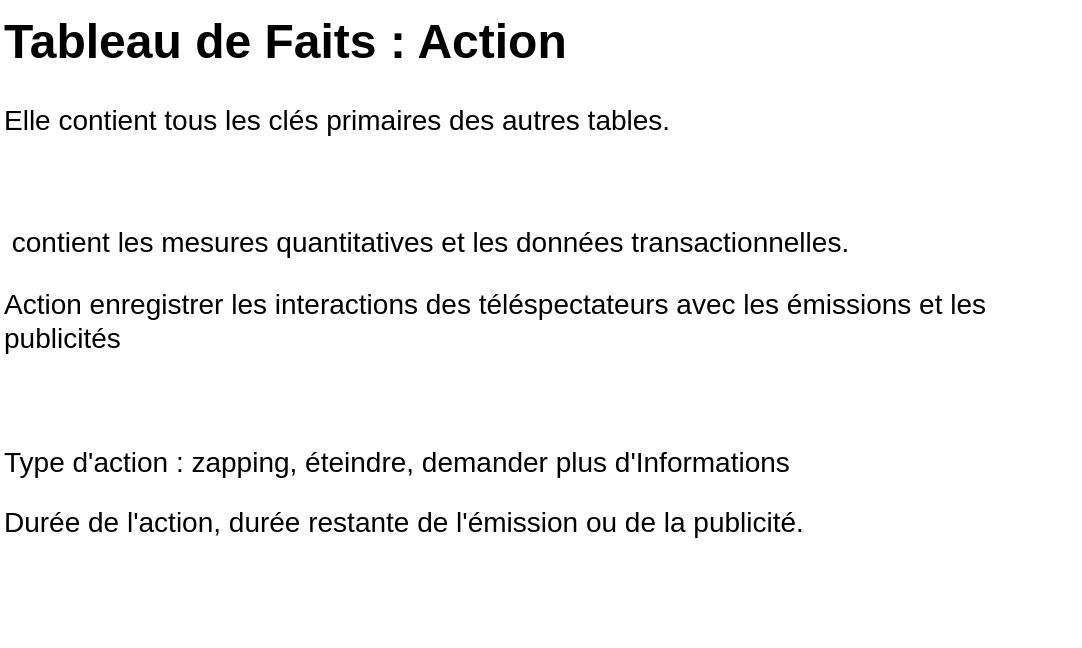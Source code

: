 <mxfile version="24.8.4" pages="6">
  <diagram id="Jc3dA74wgbEN4klZnayW" name="T_Faits">
    <mxGraphModel dx="2095" dy="457" grid="1" gridSize="10" guides="1" tooltips="1" connect="1" arrows="1" fold="1" page="1" pageScale="1" pageWidth="1169" pageHeight="827" math="0" shadow="0">
      <root>
        <mxCell id="0" />
        <mxCell id="1" parent="0" />
        <mxCell id="C0duEHI0nC4GZGa9vV8B-2" value="&lt;h1 style=&quot;margin-top: 0px;&quot;&gt;&lt;font style=&quot;vertical-align: inherit;&quot;&gt;&lt;font style=&quot;vertical-align: inherit;&quot;&gt;Tableau de Faits : Action&lt;/font&gt;&lt;/font&gt;&lt;/h1&gt;&lt;p style=&quot;font-size: 14px;&quot;&gt;&lt;font style=&quot;font-size: 14px;&quot;&gt;&lt;font style=&quot;vertical-align: inherit;&quot;&gt;&lt;font style=&quot;vertical-align: inherit;&quot;&gt;&lt;font style=&quot;vertical-align: inherit;&quot;&gt;&lt;font style=&quot;vertical-align: inherit;&quot;&gt;Elle contient tous les clés primaires des autres tables.&lt;/font&gt;&lt;/font&gt;&lt;/font&gt;&lt;/font&gt;&lt;/font&gt;&lt;/p&gt;&lt;p style=&quot;font-size: 14px;&quot;&gt;&lt;font style=&quot;font-size: 14px;&quot;&gt;&lt;font style=&quot;vertical-align: inherit;&quot;&gt;&lt;font style=&quot;vertical-align: inherit;&quot;&gt;&lt;br&gt;&lt;/font&gt;&lt;/font&gt;&lt;/font&gt;&lt;/p&gt;&lt;p style=&quot;font-size: 14px;&quot;&gt;&lt;font style=&quot;font-size: 14px;&quot;&gt;&lt;font style=&quot;vertical-align: inherit;&quot;&gt;&lt;font style=&quot;vertical-align: inherit;&quot;&gt;&amp;nbsp;contient les mesures quantitatives et les données transactionnelles.&lt;/font&gt;&lt;/font&gt;&lt;/font&gt;&lt;/p&gt;&lt;p style=&quot;font-size: 14px;&quot;&gt;&lt;font style=&quot;font-size: 14px;&quot;&gt;&lt;font style=&quot;vertical-align: inherit;&quot;&gt;&lt;font style=&quot;vertical-align: inherit;&quot;&gt;Action enregistrer les interactions des téléspectateurs avec les émissions et les publicités&lt;/font&gt;&lt;/font&gt;&lt;/font&gt;&lt;/p&gt;&lt;p style=&quot;font-size: 14px;&quot;&gt;&lt;font style=&quot;font-size: 14px;&quot;&gt;&lt;br&gt;&lt;/font&gt;&lt;/p&gt;&lt;p style=&quot;font-size: 14px;&quot;&gt;&lt;font style=&quot;font-size: 14px;&quot;&gt;&lt;font style=&quot;vertical-align: inherit;&quot;&gt;&lt;font style=&quot;vertical-align: inherit;&quot;&gt;Type d&#39;action : zapping, éteindre, demander plus d&#39;Informations&lt;/font&gt;&lt;/font&gt;&lt;/font&gt;&lt;/p&gt;&lt;p style=&quot;font-size: 14px;&quot;&gt;&lt;font style=&quot;font-size: 14px;&quot;&gt;&lt;font style=&quot;vertical-align: inherit;&quot;&gt;&lt;font style=&quot;vertical-align: inherit;&quot;&gt;Durée de l&#39;action, durée restante de l&#39;émission ou de la publicité.&lt;/font&gt;&lt;/font&gt;&lt;/font&gt;&lt;/p&gt;&lt;p&gt;&lt;br&gt;&lt;/p&gt;&lt;p&gt;&lt;br&gt;&lt;/p&gt;" style="text;html=1;whiteSpace=wrap;overflow=hidden;rounded=0;" parent="1" vertex="1">
          <mxGeometry x="-1120" y="40" width="540" height="320" as="geometry" />
        </mxCell>
      </root>
    </mxGraphModel>
  </diagram>
  <diagram id="ExCZ385smJqIeYZ-3EWS" name="Granulation">
    <mxGraphModel dx="2204" dy="511" grid="1" gridSize="10" guides="1" tooltips="1" connect="1" arrows="1" fold="1" page="1" pageScale="1" pageWidth="1169" pageHeight="827" math="0" shadow="0">
      <root>
        <mxCell id="0" />
        <mxCell id="1" parent="0" />
        <mxCell id="CiQANGmJMtJLK2aD7KWK-1" value="&lt;font face=&quot;Calibri&quot;&gt;&lt;span style=&quot;font-size: 17.333px;&quot;&gt;Région&lt;/span&gt;&lt;/font&gt;" style="rounded=1;whiteSpace=wrap;html=1;" vertex="1" parent="1">
          <mxGeometry x="-380" y="310" width="120" height="60" as="geometry" />
        </mxCell>
        <mxCell id="CiQANGmJMtJLK2aD7KWK-2" value="Département" style="rounded=1;whiteSpace=wrap;html=1;" vertex="1" parent="1">
          <mxGeometry x="-610" y="310" width="120" height="60" as="geometry" />
        </mxCell>
        <mxCell id="CiQANGmJMtJLK2aD7KWK-3" value="District" style="rounded=1;whiteSpace=wrap;html=1;" vertex="1" parent="1">
          <mxGeometry x="-180" y="450" width="120" height="60" as="geometry" />
        </mxCell>
        <mxCell id="CiQANGmJMtJLK2aD7KWK-4" value="&lt;font face=&quot;Calibri&quot;&gt;&lt;span style=&quot;font-size: 17.333px;&quot;&gt;Ville&lt;/span&gt;&lt;/font&gt;" style="rounded=1;whiteSpace=wrap;html=1;" vertex="1" parent="1">
          <mxGeometry x="-840" y="310" width="120" height="60" as="geometry" />
        </mxCell>
        <mxCell id="CiQANGmJMtJLK2aD7KWK-5" value="&lt;font face=&quot;Calibri&quot;&gt;&lt;span style=&quot;font-size: 17.333px;&quot;&gt;Quartier&lt;/span&gt;&lt;/font&gt;" style="rounded=1;whiteSpace=wrap;html=1;" vertex="1" parent="1">
          <mxGeometry x="-1100" y="310" width="120" height="60" as="geometry" />
        </mxCell>
        <mxCell id="CiQANGmJMtJLK2aD7KWK-20" value="" style="endArrow=classic;html=1;rounded=0;exitX=1;exitY=0.5;exitDx=0;exitDy=0;entryX=0;entryY=0.5;entryDx=0;entryDy=0;" edge="1" parent="1" source="CiQANGmJMtJLK2aD7KWK-5" target="CiQANGmJMtJLK2aD7KWK-4">
          <mxGeometry width="50" height="50" relative="1" as="geometry">
            <mxPoint x="-940" y="400" as="sourcePoint" />
            <mxPoint x="-890" y="350" as="targetPoint" />
          </mxGeometry>
        </mxCell>
        <mxCell id="CiQANGmJMtJLK2aD7KWK-21" value="" style="endArrow=classic;html=1;rounded=0;entryX=0;entryY=0.5;entryDx=0;entryDy=0;exitX=1;exitY=0.75;exitDx=0;exitDy=0;" edge="1" parent="1" source="CiQANGmJMtJLK2aD7KWK-4" target="CiQANGmJMtJLK2aD7KWK-2">
          <mxGeometry width="50" height="50" relative="1" as="geometry">
            <mxPoint x="-730" y="400" as="sourcePoint" />
            <mxPoint x="-680" y="350" as="targetPoint" />
          </mxGeometry>
        </mxCell>
        <mxCell id="CiQANGmJMtJLK2aD7KWK-22" value="" style="endArrow=classic;html=1;rounded=0;exitX=1;exitY=0.5;exitDx=0;exitDy=0;entryX=0;entryY=0.5;entryDx=0;entryDy=0;" edge="1" parent="1" source="CiQANGmJMtJLK2aD7KWK-2" target="CiQANGmJMtJLK2aD7KWK-1">
          <mxGeometry width="50" height="50" relative="1" as="geometry">
            <mxPoint x="-450" y="430" as="sourcePoint" />
            <mxPoint x="-400" y="380" as="targetPoint" />
          </mxGeometry>
        </mxCell>
        <mxCell id="CiQANGmJMtJLK2aD7KWK-23" value="" style="endArrow=classic;html=1;rounded=0;exitX=1;exitY=0.75;exitDx=0;exitDy=0;entryX=0.5;entryY=0;entryDx=0;entryDy=0;" edge="1" parent="1" source="CiQANGmJMtJLK2aD7KWK-1" target="CiQANGmJMtJLK2aD7KWK-3">
          <mxGeometry width="50" height="50" relative="1" as="geometry">
            <mxPoint x="-250" y="464" as="sourcePoint" />
            <mxPoint x="-200" y="414" as="targetPoint" />
          </mxGeometry>
        </mxCell>
        <mxCell id="7j4WRlVTFc4eMjEqktVb-1" value="&lt;h1 style=&quot;margin-top: 0px;&quot;&gt;Granularité de la table&lt;/h1&gt;&lt;p&gt;&lt;br&gt;&lt;/p&gt;&lt;p&gt;&lt;br&gt;&lt;/p&gt;&lt;p&gt;&lt;br&gt;&lt;/p&gt;" style="text;html=1;whiteSpace=wrap;overflow=hidden;rounded=0;" vertex="1" parent="1">
          <mxGeometry x="-1130" y="20" width="350" height="50" as="geometry" />
        </mxCell>
        <mxCell id="7j4WRlVTFc4eMjEqktVb-2" value="&lt;span style=&quot;font-size: 13pt; font-family: Calibri;&quot;&gt;Minute&lt;/span&gt;" style="rounded=1;whiteSpace=wrap;html=1;" vertex="1" parent="1">
          <mxGeometry x="-1000" y="495" width="120" height="60" as="geometry" />
        </mxCell>
        <mxCell id="7j4WRlVTFc4eMjEqktVb-3" value="Heure" style="rounded=1;whiteSpace=wrap;html=1;" vertex="1" parent="1">
          <mxGeometry x="-810" y="495" width="120" height="60" as="geometry" />
        </mxCell>
        <mxCell id="7j4WRlVTFc4eMjEqktVb-4" value="TrancheHoraire" style="rounded=1;whiteSpace=wrap;html=1;" vertex="1" parent="1">
          <mxGeometry x="-650" y="495" width="120" height="60" as="geometry" />
        </mxCell>
        <mxCell id="7j4WRlVTFc4eMjEqktVb-5" value="&lt;span style=&quot;font-size: 13pt; font-family: Calibri;&quot;&gt;JourDeSemaine&lt;/span&gt;" style="rounded=1;whiteSpace=wrap;html=1;" vertex="1" parent="1">
          <mxGeometry x="-460" y="495" width="120" height="60" as="geometry" />
        </mxCell>
        <mxCell id="7j4WRlVTFc4eMjEqktVb-6" value="&lt;span style=&quot;font-size: 13pt; font-family: Calibri;&quot;&gt;JourDeMois&lt;/span&gt;" style="rounded=1;whiteSpace=wrap;html=1;" vertex="1" parent="1">
          <mxGeometry x="-460" y="635" width="120" height="60" as="geometry" />
        </mxCell>
        <mxCell id="7j4WRlVTFc4eMjEqktVb-7" value="&lt;font face=&quot;Calibri&quot;&gt;&lt;span style=&quot;font-size: 17.333px;&quot;&gt;Mois&lt;/span&gt;&lt;/font&gt;" style="rounded=1;whiteSpace=wrap;html=1;" vertex="1" parent="1">
          <mxGeometry x="-680" y="695" width="120" height="60" as="geometry" />
        </mxCell>
        <mxCell id="7j4WRlVTFc4eMjEqktVb-8" value="&lt;font face=&quot;Calibri&quot;&gt;&lt;span style=&quot;font-size: 17.333px;&quot;&gt;Année&lt;/span&gt;&lt;/font&gt;" style="rounded=1;whiteSpace=wrap;html=1;" vertex="1" parent="1">
          <mxGeometry x="-940" y="705" width="120" height="60" as="geometry" />
        </mxCell>
        <mxCell id="7j4WRlVTFc4eMjEqktVb-9" value="" style="endArrow=classic;html=1;rounded=0;exitX=1;exitY=0.5;exitDx=0;exitDy=0;entryX=0;entryY=0.5;entryDx=0;entryDy=0;" edge="1" parent="1" source="7j4WRlVTFc4eMjEqktVb-2" target="7j4WRlVTFc4eMjEqktVb-3">
          <mxGeometry width="50" height="50" relative="1" as="geometry">
            <mxPoint x="-870" y="585" as="sourcePoint" />
            <mxPoint x="-820" y="535" as="targetPoint" />
          </mxGeometry>
        </mxCell>
        <mxCell id="7j4WRlVTFc4eMjEqktVb-10" value="" style="endArrow=classic;html=1;rounded=0;entryX=0;entryY=0.5;entryDx=0;entryDy=0;exitX=1;exitY=0.5;exitDx=0;exitDy=0;" edge="1" parent="1" source="7j4WRlVTFc4eMjEqktVb-3" target="7j4WRlVTFc4eMjEqktVb-4">
          <mxGeometry width="50" height="50" relative="1" as="geometry">
            <mxPoint x="-690" y="525" as="sourcePoint" />
            <mxPoint x="-650" y="525" as="targetPoint" />
          </mxGeometry>
        </mxCell>
        <mxCell id="7j4WRlVTFc4eMjEqktVb-11" value="" style="endArrow=classic;html=1;rounded=0;exitX=1;exitY=0.5;exitDx=0;exitDy=0;entryX=0;entryY=0.5;entryDx=0;entryDy=0;" edge="1" parent="1" source="7j4WRlVTFc4eMjEqktVb-4" target="7j4WRlVTFc4eMjEqktVb-5">
          <mxGeometry width="50" height="50" relative="1" as="geometry">
            <mxPoint x="-514" y="575" as="sourcePoint" />
            <mxPoint x="-464" y="525" as="targetPoint" />
          </mxGeometry>
        </mxCell>
        <mxCell id="7j4WRlVTFc4eMjEqktVb-12" value="" style="endArrow=classic;html=1;rounded=0;exitX=0.5;exitY=1;exitDx=0;exitDy=0;entryX=0.5;entryY=0;entryDx=0;entryDy=0;" edge="1" parent="1" source="7j4WRlVTFc4eMjEqktVb-5" target="7j4WRlVTFc4eMjEqktVb-6">
          <mxGeometry width="50" height="50" relative="1" as="geometry">
            <mxPoint x="-440" y="635" as="sourcePoint" />
            <mxPoint x="-390" y="585" as="targetPoint" />
          </mxGeometry>
        </mxCell>
        <mxCell id="7j4WRlVTFc4eMjEqktVb-13" value="" style="endArrow=classic;html=1;rounded=0;entryX=1;entryY=0.5;entryDx=0;entryDy=0;exitX=0.5;exitY=1;exitDx=0;exitDy=0;" edge="1" parent="1" source="7j4WRlVTFc4eMjEqktVb-6" target="7j4WRlVTFc4eMjEqktVb-7">
          <mxGeometry width="50" height="50" relative="1" as="geometry">
            <mxPoint x="-489" y="765" as="sourcePoint" />
            <mxPoint x="-439" y="715" as="targetPoint" />
          </mxGeometry>
        </mxCell>
        <mxCell id="7j4WRlVTFc4eMjEqktVb-14" value="" style="endArrow=classic;html=1;rounded=0;entryX=1;entryY=0.5;entryDx=0;entryDy=0;exitX=0;exitY=0.5;exitDx=0;exitDy=0;" edge="1" parent="1" source="7j4WRlVTFc4eMjEqktVb-7" target="7j4WRlVTFc4eMjEqktVb-8">
          <mxGeometry width="50" height="50" relative="1" as="geometry">
            <mxPoint x="-780" y="695" as="sourcePoint" />
            <mxPoint x="-730" y="645" as="targetPoint" />
          </mxGeometry>
        </mxCell>
      </root>
    </mxGraphModel>
  </diagram>
  <diagram name="T_Dimensions" id="NBSAkkdlkh4iEh1oAEYa">
    <mxGraphModel dx="2595" dy="749" grid="1" gridSize="10" guides="1" tooltips="1" connect="1" arrows="1" fold="1" page="1" pageScale="1" pageWidth="1169" pageHeight="827" math="0" shadow="0">
      <root>
        <mxCell id="0" />
        <mxCell id="1" parent="0" />
        <mxCell id="2S9NqgQMEV8IKpl47q39-1" value="&lt;h1 style=&quot;margin-top: 0px;&quot;&gt;2. Dimension : DW&lt;/h1&gt;&lt;div style=&quot;margin-top: 3.12pt; margin-bottom: 0pt; margin-left: 0.38in; text-indent: -0.38in; direction: ltr; unicode-bidi: embed; word-break: normal; font-size: 15px;&quot;&gt;&lt;font style=&quot;font-size: 15px;&quot;&gt;&lt;span style=&quot;font-family: Arial;&quot;&gt;•&lt;/span&gt;&lt;span style=&quot;font-family: Calibri; font-weight: bold;&quot;&gt;Date&lt;/span&gt;&lt;span style=&quot;font-family: Calibri;&quot;&gt; (&lt;/span&gt;&lt;u style=&quot;&quot;&gt;&lt;span style=&quot;font-family: Calibri;&quot;&gt;CléDate&lt;/span&gt;&lt;/u&gt;&lt;span style=&quot;font-family: Calibri;&quot;&gt;, Année, Mois, &lt;/span&gt;&lt;span style=&quot;font-family: Calibri;&quot;&gt;JourDeMois&lt;/span&gt;&lt;span style=&quot;font-family: Calibri;&quot;&gt;, &lt;/span&gt;&lt;span style=&quot;font-family: Calibri;&quot;&gt;JourDeSemaine&lt;/span&gt;&lt;span style=&quot;font-family: Calibri;&quot;&gt;, &lt;/span&gt;&lt;span style=&quot;font-family: Calibri;&quot;&gt;TrancheHoraire&lt;/span&gt;&lt;span style=&quot;font-family: Calibri;&quot;&gt;, Heure, Minute)&lt;/span&gt;&lt;/font&gt;&lt;/div&gt;&lt;div style=&quot;margin-top: 3.12pt; margin-bottom: 0pt; margin-left: 0.38in; text-indent: -0.38in; direction: ltr; unicode-bidi: embed; word-break: normal; font-size: 15px;&quot;&gt;&lt;font style=&quot;font-size: 15px;&quot;&gt;&lt;font style=&quot;font-size: 15px;&quot;&gt;&lt;span style=&quot;mso-special-format:bullet;font-family:Arial&quot;&gt;•&lt;/span&gt;&lt;span style=&quot;font-family: Calibri; font-weight: bold;&quot;&gt;Foyer&lt;/span&gt;&lt;span style=&quot;font-family: Calibri;&quot;&gt; (&lt;/span&gt;&lt;u&gt;&lt;span style=&quot;font-family: Calibri;&quot;&gt;CléFoyer&lt;/span&gt;&lt;/u&gt;&lt;span style=&quot;font-family: Calibri;&quot;&gt;, &lt;/span&gt;&lt;span style=&quot;font-family: Calibri;&quot;&gt;NomAbonné&lt;/span&gt;&lt;span style=&quot;font-family: Calibri;&quot;&gt;, &lt;/span&gt;&lt;span style=&quot;font-family: Calibri;&quot;&gt;AnnéeNaissanceAbonné&lt;/span&gt;&lt;span style=&quot;font-family: Calibri;&quot;&gt;, Région, Département, District, Ville,&amp;nbsp;&lt;/span&gt;&lt;/font&gt;&lt;span style=&quot;font-family: Calibri; text-indent: -0.38in; background-color: initial;&quot;&gt;Quartier,&amp;nbsp;&lt;/span&gt;&lt;span style=&quot;text-indent: -0.38in; background-color: initial; font-family: Calibri;&quot;&gt;SituationFamille&lt;/span&gt;&lt;span style=&quot;text-indent: -0.38in; background-color: initial; font-family: Calibri;&quot;&gt;, &lt;/span&gt;&lt;span style=&quot;text-indent: -0.38in; background-color: initial; font-family: Calibri;&quot;&gt;RevenuFoyer&lt;/span&gt;&lt;span style=&quot;text-indent: -0.38in; background-color: initial; font-family: Calibri;&quot;&gt;, CS, &lt;/span&gt;&lt;span style=&quot;text-indent: -0.38in; background-color: initial; font-family: Calibri;&quot;&gt;NombreAdulte&lt;/span&gt;&lt;span style=&quot;text-indent: -0.38in; background-color: initial; font-family: Calibri;&quot;&gt;, &lt;/span&gt;&lt;span style=&quot;text-indent: -0.38in; background-color: initial; font-family: Calibri;&quot;&gt;NombreEnfant&lt;/span&gt;&lt;span style=&quot;text-indent: -0.38in; background-color: initial; font-family: Calibri;&quot;&gt;)&lt;/span&gt;&lt;/font&gt;&lt;/div&gt;&lt;p style=&quot;font-size: 15px;&quot;&gt;&lt;font style=&quot;font-size: 15px;&quot;&gt;&lt;br&gt;&lt;span style=&quot;text-indent: -0.38in; background-color: initial; font-family: Arial;&quot;&gt;•&lt;/span&gt;&lt;span style=&quot;text-indent: -0.38in; background-color: initial; font-family: Calibri; font-weight: bold;&quot;&gt;Emission&lt;/span&gt;&lt;span style=&quot;text-indent: -0.38in; background-color: initial; font-family: Calibri;&quot;&gt; (&lt;/span&gt;&lt;u style=&quot;text-indent: -0.38in; background-color: initial;&quot;&gt;&lt;span style=&quot;font-family: Calibri;&quot;&gt;CléEmission&lt;/span&gt;&lt;/u&gt;&lt;span style=&quot;text-indent: -0.38in; background-color: initial; font-family: Calibri;&quot;&gt;, Chaîne, &lt;/span&gt;&lt;span style=&quot;text-indent: -0.38in; background-color: initial; font-family: Calibri;&quot;&gt;DateDébut&lt;/span&gt;&lt;span style=&quot;text-indent: -0.38in; background-color: initial; font-family: Calibri;&quot;&gt;, &lt;/span&gt;&lt;span style=&quot;text-indent: -0.38in; background-color: initial; font-family: Calibri;&quot;&gt;DuréeSeconde&lt;/span&gt;&lt;span style=&quot;text-indent: -0.38in; background-color: initial; font-family: Calibri;&quot;&gt;, &lt;/span&gt;&lt;span style=&quot;text-indent: -0.38in; background-color: initial; font-family: Calibri;&quot;&gt;TypeEmission&lt;/span&gt;&lt;span style=&quot;text-indent: -0.38in; background-color: initial; font-family: Calibri;&quot;&gt;, Catégorie, Annonceur)&lt;/span&gt;&lt;/font&gt;&lt;/p&gt;&lt;p&gt;&lt;br&gt;&lt;/p&gt;" style="text;html=1;whiteSpace=wrap;overflow=hidden;rounded=0;" vertex="1" parent="1">
          <mxGeometry x="-1110" y="60" width="1030" height="150" as="geometry" />
        </mxCell>
        <mxCell id="lr771s7kxfpb9T7Rhikq-1" value="Date" style="swimlane;fontStyle=0;childLayout=stackLayout;horizontal=1;startSize=26;fillColor=none;horizontalStack=0;resizeParent=1;resizeParentMax=0;resizeLast=0;collapsible=1;marginBottom=0;whiteSpace=wrap;html=1;" vertex="1" parent="1">
          <mxGeometry x="-1080" y="314" width="140" height="234" as="geometry" />
        </mxCell>
        <mxCell id="lr771s7kxfpb9T7Rhikq-2" value="CléDate" style="text;strokeColor=none;fillColor=none;align=left;verticalAlign=top;spacingLeft=4;spacingRight=4;overflow=hidden;rotatable=0;points=[[0,0.5],[1,0.5]];portConstraint=eastwest;whiteSpace=wrap;html=1;" vertex="1" parent="lr771s7kxfpb9T7Rhikq-1">
          <mxGeometry y="26" width="140" height="26" as="geometry" />
        </mxCell>
        <mxCell id="lr771s7kxfpb9T7Rhikq-3" value="Année" style="text;strokeColor=none;fillColor=none;align=left;verticalAlign=top;spacingLeft=4;spacingRight=4;overflow=hidden;rotatable=0;points=[[0,0.5],[1,0.5]];portConstraint=eastwest;whiteSpace=wrap;html=1;" vertex="1" parent="lr771s7kxfpb9T7Rhikq-1">
          <mxGeometry y="52" width="140" height="26" as="geometry" />
        </mxCell>
        <mxCell id="lr771s7kxfpb9T7Rhikq-4" value="Mois" style="text;strokeColor=none;fillColor=none;align=left;verticalAlign=top;spacingLeft=4;spacingRight=4;overflow=hidden;rotatable=0;points=[[0,0.5],[1,0.5]];portConstraint=eastwest;whiteSpace=wrap;html=1;" vertex="1" parent="lr771s7kxfpb9T7Rhikq-1">
          <mxGeometry y="78" width="140" height="26" as="geometry" />
        </mxCell>
        <mxCell id="lr771s7kxfpb9T7Rhikq-5" value="JourDeMois" style="text;strokeColor=none;fillColor=none;align=left;verticalAlign=top;spacingLeft=4;spacingRight=4;overflow=hidden;rotatable=0;points=[[0,0.5],[1,0.5]];portConstraint=eastwest;whiteSpace=wrap;html=1;" vertex="1" parent="lr771s7kxfpb9T7Rhikq-1">
          <mxGeometry y="104" width="140" height="26" as="geometry" />
        </mxCell>
        <mxCell id="lr771s7kxfpb9T7Rhikq-6" value="JoursDeSemaine" style="text;strokeColor=none;fillColor=none;align=left;verticalAlign=top;spacingLeft=4;spacingRight=4;overflow=hidden;rotatable=0;points=[[0,0.5],[1,0.5]];portConstraint=eastwest;whiteSpace=wrap;html=1;" vertex="1" parent="lr771s7kxfpb9T7Rhikq-1">
          <mxGeometry y="130" width="140" height="26" as="geometry" />
        </mxCell>
        <mxCell id="lr771s7kxfpb9T7Rhikq-7" value="TrancheHoraire" style="text;strokeColor=none;fillColor=none;align=left;verticalAlign=top;spacingLeft=4;spacingRight=4;overflow=hidden;rotatable=0;points=[[0,0.5],[1,0.5]];portConstraint=eastwest;whiteSpace=wrap;html=1;" vertex="1" parent="lr771s7kxfpb9T7Rhikq-1">
          <mxGeometry y="156" width="140" height="26" as="geometry" />
        </mxCell>
        <mxCell id="lr771s7kxfpb9T7Rhikq-8" value="Heure" style="text;strokeColor=none;fillColor=none;align=left;verticalAlign=top;spacingLeft=4;spacingRight=4;overflow=hidden;rotatable=0;points=[[0,0.5],[1,0.5]];portConstraint=eastwest;whiteSpace=wrap;html=1;" vertex="1" parent="lr771s7kxfpb9T7Rhikq-1">
          <mxGeometry y="182" width="140" height="26" as="geometry" />
        </mxCell>
        <mxCell id="lr771s7kxfpb9T7Rhikq-9" value="Minutes" style="text;strokeColor=none;fillColor=none;align=left;verticalAlign=top;spacingLeft=4;spacingRight=4;overflow=hidden;rotatable=0;points=[[0,0.5],[1,0.5]];portConstraint=eastwest;whiteSpace=wrap;html=1;" vertex="1" parent="lr771s7kxfpb9T7Rhikq-1">
          <mxGeometry y="208" width="140" height="26" as="geometry" />
        </mxCell>
        <mxCell id="lr771s7kxfpb9T7Rhikq-10" value="Foyer" style="swimlane;fontStyle=0;childLayout=stackLayout;horizontal=1;startSize=26;fillColor=none;horizontalStack=0;resizeParent=1;resizeParentMax=0;resizeLast=0;collapsible=1;marginBottom=0;whiteSpace=wrap;html=1;" vertex="1" parent="1">
          <mxGeometry x="-860" y="280" width="140" height="364" as="geometry" />
        </mxCell>
        <mxCell id="lr771s7kxfpb9T7Rhikq-11" value="CléFoyer" style="text;strokeColor=none;fillColor=none;align=left;verticalAlign=top;spacingLeft=4;spacingRight=4;overflow=hidden;rotatable=0;points=[[0,0.5],[1,0.5]];portConstraint=eastwest;whiteSpace=wrap;html=1;" vertex="1" parent="lr771s7kxfpb9T7Rhikq-10">
          <mxGeometry y="26" width="140" height="26" as="geometry" />
        </mxCell>
        <mxCell id="lr771s7kxfpb9T7Rhikq-12" value="NomAbonné" style="text;strokeColor=none;fillColor=none;align=left;verticalAlign=top;spacingLeft=4;spacingRight=4;overflow=hidden;rotatable=0;points=[[0,0.5],[1,0.5]];portConstraint=eastwest;whiteSpace=wrap;html=1;" vertex="1" parent="lr771s7kxfpb9T7Rhikq-10">
          <mxGeometry y="52" width="140" height="26" as="geometry" />
        </mxCell>
        <mxCell id="lr771s7kxfpb9T7Rhikq-13" value="NombreAdulte" style="text;strokeColor=none;fillColor=none;align=left;verticalAlign=top;spacingLeft=4;spacingRight=4;overflow=hidden;rotatable=0;points=[[0,0.5],[1,0.5]];portConstraint=eastwest;whiteSpace=wrap;html=1;" vertex="1" parent="lr771s7kxfpb9T7Rhikq-10">
          <mxGeometry y="78" width="140" height="26" as="geometry" />
        </mxCell>
        <mxCell id="lr771s7kxfpb9T7Rhikq-14" value="Région" style="text;strokeColor=none;fillColor=none;align=left;verticalAlign=top;spacingLeft=4;spacingRight=4;overflow=hidden;rotatable=0;points=[[0,0.5],[1,0.5]];portConstraint=eastwest;whiteSpace=wrap;html=1;" vertex="1" parent="lr771s7kxfpb9T7Rhikq-10">
          <mxGeometry y="104" width="140" height="26" as="geometry" />
        </mxCell>
        <mxCell id="lr771s7kxfpb9T7Rhikq-15" value="Département" style="text;strokeColor=none;fillColor=none;align=left;verticalAlign=top;spacingLeft=4;spacingRight=4;overflow=hidden;rotatable=0;points=[[0,0.5],[1,0.5]];portConstraint=eastwest;whiteSpace=wrap;html=1;" vertex="1" parent="lr771s7kxfpb9T7Rhikq-10">
          <mxGeometry y="130" width="140" height="26" as="geometry" />
        </mxCell>
        <mxCell id="lr771s7kxfpb9T7Rhikq-16" value="District" style="text;strokeColor=none;fillColor=none;align=left;verticalAlign=top;spacingLeft=4;spacingRight=4;overflow=hidden;rotatable=0;points=[[0,0.5],[1,0.5]];portConstraint=eastwest;whiteSpace=wrap;html=1;" vertex="1" parent="lr771s7kxfpb9T7Rhikq-10">
          <mxGeometry y="156" width="140" height="26" as="geometry" />
        </mxCell>
        <mxCell id="lr771s7kxfpb9T7Rhikq-17" value="Ville" style="text;strokeColor=none;fillColor=none;align=left;verticalAlign=top;spacingLeft=4;spacingRight=4;overflow=hidden;rotatable=0;points=[[0,0.5],[1,0.5]];portConstraint=eastwest;whiteSpace=wrap;html=1;" vertex="1" parent="lr771s7kxfpb9T7Rhikq-10">
          <mxGeometry y="182" width="140" height="26" as="geometry" />
        </mxCell>
        <mxCell id="lr771s7kxfpb9T7Rhikq-18" value="Quartier" style="text;strokeColor=none;fillColor=none;align=left;verticalAlign=top;spacingLeft=4;spacingRight=4;overflow=hidden;rotatable=0;points=[[0,0.5],[1,0.5]];portConstraint=eastwest;whiteSpace=wrap;html=1;" vertex="1" parent="lr771s7kxfpb9T7Rhikq-10">
          <mxGeometry y="208" width="140" height="26" as="geometry" />
        </mxCell>
        <mxCell id="lr771s7kxfpb9T7Rhikq-19" value="SituationFamille" style="text;strokeColor=none;fillColor=none;align=left;verticalAlign=top;spacingLeft=4;spacingRight=4;overflow=hidden;rotatable=0;points=[[0,0.5],[1,0.5]];portConstraint=eastwest;whiteSpace=wrap;html=1;" vertex="1" parent="lr771s7kxfpb9T7Rhikq-10">
          <mxGeometry y="234" width="140" height="26" as="geometry" />
        </mxCell>
        <mxCell id="lr771s7kxfpb9T7Rhikq-20" value="RevenuFoyer" style="text;strokeColor=none;fillColor=none;align=left;verticalAlign=top;spacingLeft=4;spacingRight=4;overflow=hidden;rotatable=0;points=[[0,0.5],[1,0.5]];portConstraint=eastwest;whiteSpace=wrap;html=1;" vertex="1" parent="lr771s7kxfpb9T7Rhikq-10">
          <mxGeometry y="260" width="140" height="26" as="geometry" />
        </mxCell>
        <mxCell id="lr771s7kxfpb9T7Rhikq-21" value="Cs" style="text;strokeColor=none;fillColor=none;align=left;verticalAlign=top;spacingLeft=4;spacingRight=4;overflow=hidden;rotatable=0;points=[[0,0.5],[1,0.5]];portConstraint=eastwest;whiteSpace=wrap;html=1;" vertex="1" parent="lr771s7kxfpb9T7Rhikq-10">
          <mxGeometry y="286" width="140" height="26" as="geometry" />
        </mxCell>
        <mxCell id="lr771s7kxfpb9T7Rhikq-22" value="NombreAdulte" style="text;strokeColor=none;fillColor=none;align=left;verticalAlign=top;spacingLeft=4;spacingRight=4;overflow=hidden;rotatable=0;points=[[0,0.5],[1,0.5]];portConstraint=eastwest;whiteSpace=wrap;html=1;" vertex="1" parent="lr771s7kxfpb9T7Rhikq-10">
          <mxGeometry y="312" width="140" height="26" as="geometry" />
        </mxCell>
        <mxCell id="lr771s7kxfpb9T7Rhikq-23" value="NombreEnfant" style="text;strokeColor=none;fillColor=none;align=left;verticalAlign=top;spacingLeft=4;spacingRight=4;overflow=hidden;rotatable=0;points=[[0,0.5],[1,0.5]];portConstraint=eastwest;whiteSpace=wrap;html=1;" vertex="1" parent="lr771s7kxfpb9T7Rhikq-10">
          <mxGeometry y="338" width="140" height="26" as="geometry" />
        </mxCell>
        <mxCell id="lr771s7kxfpb9T7Rhikq-24" value="Emission" style="swimlane;fontStyle=0;childLayout=stackLayout;horizontal=1;startSize=26;fillColor=none;horizontalStack=0;resizeParent=1;resizeParentMax=0;resizeLast=0;collapsible=1;marginBottom=0;whiteSpace=wrap;html=1;" vertex="1" parent="1">
          <mxGeometry x="-640" y="449" width="140" height="208" as="geometry" />
        </mxCell>
        <mxCell id="lr771s7kxfpb9T7Rhikq-25" value="CléEmission" style="text;strokeColor=none;fillColor=none;align=left;verticalAlign=top;spacingLeft=4;spacingRight=4;overflow=hidden;rotatable=0;points=[[0,0.5],[1,0.5]];portConstraint=eastwest;whiteSpace=wrap;html=1;" vertex="1" parent="lr771s7kxfpb9T7Rhikq-24">
          <mxGeometry y="26" width="140" height="26" as="geometry" />
        </mxCell>
        <mxCell id="lr771s7kxfpb9T7Rhikq-26" value="Chaîne" style="text;strokeColor=none;fillColor=none;align=left;verticalAlign=top;spacingLeft=4;spacingRight=4;overflow=hidden;rotatable=0;points=[[0,0.5],[1,0.5]];portConstraint=eastwest;whiteSpace=wrap;html=1;" vertex="1" parent="lr771s7kxfpb9T7Rhikq-24">
          <mxGeometry y="52" width="140" height="26" as="geometry" />
        </mxCell>
        <mxCell id="lr771s7kxfpb9T7Rhikq-27" value="DateDébut" style="text;strokeColor=none;fillColor=none;align=left;verticalAlign=top;spacingLeft=4;spacingRight=4;overflow=hidden;rotatable=0;points=[[0,0.5],[1,0.5]];portConstraint=eastwest;whiteSpace=wrap;html=1;" vertex="1" parent="lr771s7kxfpb9T7Rhikq-24">
          <mxGeometry y="78" width="140" height="26" as="geometry" />
        </mxCell>
        <mxCell id="lr771s7kxfpb9T7Rhikq-28" value="DuréeSeconde" style="text;strokeColor=none;fillColor=none;align=left;verticalAlign=top;spacingLeft=4;spacingRight=4;overflow=hidden;rotatable=0;points=[[0,0.5],[1,0.5]];portConstraint=eastwest;whiteSpace=wrap;html=1;" vertex="1" parent="lr771s7kxfpb9T7Rhikq-24">
          <mxGeometry y="104" width="140" height="26" as="geometry" />
        </mxCell>
        <mxCell id="lr771s7kxfpb9T7Rhikq-29" value="TypeEmission" style="text;strokeColor=none;fillColor=none;align=left;verticalAlign=top;spacingLeft=4;spacingRight=4;overflow=hidden;rotatable=0;points=[[0,0.5],[1,0.5]];portConstraint=eastwest;whiteSpace=wrap;html=1;" vertex="1" parent="lr771s7kxfpb9T7Rhikq-24">
          <mxGeometry y="130" width="140" height="26" as="geometry" />
        </mxCell>
        <mxCell id="lr771s7kxfpb9T7Rhikq-30" value="Catégorie" style="text;strokeColor=none;fillColor=none;align=left;verticalAlign=top;spacingLeft=4;spacingRight=4;overflow=hidden;rotatable=0;points=[[0,0.5],[1,0.5]];portConstraint=eastwest;whiteSpace=wrap;html=1;" vertex="1" parent="lr771s7kxfpb9T7Rhikq-24">
          <mxGeometry y="156" width="140" height="26" as="geometry" />
        </mxCell>
        <mxCell id="lr771s7kxfpb9T7Rhikq-31" value="Annonceur" style="text;strokeColor=none;fillColor=none;align=left;verticalAlign=top;spacingLeft=4;spacingRight=4;overflow=hidden;rotatable=0;points=[[0,0.5],[1,0.5]];portConstraint=eastwest;whiteSpace=wrap;html=1;" vertex="1" parent="lr771s7kxfpb9T7Rhikq-24">
          <mxGeometry y="182" width="140" height="26" as="geometry" />
        </mxCell>
        <mxCell id="lr771s7kxfpb9T7Rhikq-32" value="Action" style="swimlane;fontStyle=0;childLayout=stackLayout;horizontal=1;startSize=26;fillColor=none;horizontalStack=0;resizeParent=1;resizeParentMax=0;resizeLast=0;collapsible=1;marginBottom=0;whiteSpace=wrap;html=1;" vertex="1" parent="1">
          <mxGeometry x="-430" y="514" width="140" height="182" as="geometry" />
        </mxCell>
        <mxCell id="lr771s7kxfpb9T7Rhikq-33" value="CléDate" style="text;strokeColor=none;fillColor=none;align=left;verticalAlign=top;spacingLeft=4;spacingRight=4;overflow=hidden;rotatable=0;points=[[0,0.5],[1,0.5]];portConstraint=eastwest;whiteSpace=wrap;html=1;" vertex="1" parent="lr771s7kxfpb9T7Rhikq-32">
          <mxGeometry y="26" width="140" height="26" as="geometry" />
        </mxCell>
        <mxCell id="lr771s7kxfpb9T7Rhikq-34" value="CléFoyer" style="text;strokeColor=none;fillColor=none;align=left;verticalAlign=top;spacingLeft=4;spacingRight=4;overflow=hidden;rotatable=0;points=[[0,0.5],[1,0.5]];portConstraint=eastwest;whiteSpace=wrap;html=1;" vertex="1" parent="lr771s7kxfpb9T7Rhikq-32">
          <mxGeometry y="52" width="140" height="26" as="geometry" />
        </mxCell>
        <mxCell id="lr771s7kxfpb9T7Rhikq-35" value="CléEmission" style="text;strokeColor=none;fillColor=none;align=left;verticalAlign=top;spacingLeft=4;spacingRight=4;overflow=hidden;rotatable=0;points=[[0,0.5],[1,0.5]];portConstraint=eastwest;whiteSpace=wrap;html=1;" vertex="1" parent="lr771s7kxfpb9T7Rhikq-32">
          <mxGeometry y="78" width="140" height="26" as="geometry" />
        </mxCell>
        <mxCell id="lr771s7kxfpb9T7Rhikq-36" value="TypeAction" style="text;strokeColor=none;fillColor=none;align=left;verticalAlign=top;spacingLeft=4;spacingRight=4;overflow=hidden;rotatable=0;points=[[0,0.5],[1,0.5]];portConstraint=eastwest;whiteSpace=wrap;html=1;" vertex="1" parent="lr771s7kxfpb9T7Rhikq-32">
          <mxGeometry y="104" width="140" height="26" as="geometry" />
        </mxCell>
        <mxCell id="lr771s7kxfpb9T7Rhikq-37" value="DuréeAction" style="text;strokeColor=none;fillColor=none;align=left;verticalAlign=top;spacingLeft=4;spacingRight=4;overflow=hidden;rotatable=0;points=[[0,0.5],[1,0.5]];portConstraint=eastwest;whiteSpace=wrap;html=1;" vertex="1" parent="lr771s7kxfpb9T7Rhikq-32">
          <mxGeometry y="130" width="140" height="26" as="geometry" />
        </mxCell>
        <mxCell id="lr771s7kxfpb9T7Rhikq-38" value="DuréeRestante" style="text;strokeColor=none;fillColor=none;align=left;verticalAlign=top;spacingLeft=4;spacingRight=4;overflow=hidden;rotatable=0;points=[[0,0.5],[1,0.5]];portConstraint=eastwest;whiteSpace=wrap;html=1;" vertex="1" parent="lr771s7kxfpb9T7Rhikq-32">
          <mxGeometry y="156" width="140" height="26" as="geometry" />
        </mxCell>
      </root>
    </mxGraphModel>
  </diagram>
  <diagram id="wRgZQGKLZL-WSiqT8U2n" name="Modèle en Etoile">
    <mxGraphModel dx="1035" dy="511" grid="1" gridSize="10" guides="1" tooltips="1" connect="1" arrows="1" fold="1" page="1" pageScale="1" pageWidth="1169" pageHeight="827" math="0" shadow="0">
      <root>
        <mxCell id="0" />
        <mxCell id="1" parent="0" />
        <mxCell id="DivL56Sg8IcuyM82xLyR-1" value="Date" style="swimlane;fontStyle=0;childLayout=stackLayout;horizontal=1;startSize=26;fillColor=none;horizontalStack=0;resizeParent=1;resizeParentMax=0;resizeLast=0;collapsible=1;marginBottom=0;whiteSpace=wrap;html=1;" parent="1" vertex="1">
          <mxGeometry x="40" y="160" width="140" height="234" as="geometry" />
        </mxCell>
        <mxCell id="DivL56Sg8IcuyM82xLyR-2" value="CléDate" style="text;strokeColor=none;fillColor=none;align=left;verticalAlign=top;spacingLeft=4;spacingRight=4;overflow=hidden;rotatable=0;points=[[0,0.5],[1,0.5]];portConstraint=eastwest;whiteSpace=wrap;html=1;" parent="DivL56Sg8IcuyM82xLyR-1" vertex="1">
          <mxGeometry y="26" width="140" height="26" as="geometry" />
        </mxCell>
        <mxCell id="DivL56Sg8IcuyM82xLyR-3" value="Année" style="text;strokeColor=none;fillColor=none;align=left;verticalAlign=top;spacingLeft=4;spacingRight=4;overflow=hidden;rotatable=0;points=[[0,0.5],[1,0.5]];portConstraint=eastwest;whiteSpace=wrap;html=1;" parent="DivL56Sg8IcuyM82xLyR-1" vertex="1">
          <mxGeometry y="52" width="140" height="26" as="geometry" />
        </mxCell>
        <mxCell id="DivL56Sg8IcuyM82xLyR-4" value="Mois" style="text;strokeColor=none;fillColor=none;align=left;verticalAlign=top;spacingLeft=4;spacingRight=4;overflow=hidden;rotatable=0;points=[[0,0.5],[1,0.5]];portConstraint=eastwest;whiteSpace=wrap;html=1;" parent="DivL56Sg8IcuyM82xLyR-1" vertex="1">
          <mxGeometry y="78" width="140" height="26" as="geometry" />
        </mxCell>
        <mxCell id="DivL56Sg8IcuyM82xLyR-5" value="JourDeMois" style="text;strokeColor=none;fillColor=none;align=left;verticalAlign=top;spacingLeft=4;spacingRight=4;overflow=hidden;rotatable=0;points=[[0,0.5],[1,0.5]];portConstraint=eastwest;whiteSpace=wrap;html=1;" parent="DivL56Sg8IcuyM82xLyR-1" vertex="1">
          <mxGeometry y="104" width="140" height="26" as="geometry" />
        </mxCell>
        <mxCell id="DivL56Sg8IcuyM82xLyR-6" value="JoursDeSemaine" style="text;strokeColor=none;fillColor=none;align=left;verticalAlign=top;spacingLeft=4;spacingRight=4;overflow=hidden;rotatable=0;points=[[0,0.5],[1,0.5]];portConstraint=eastwest;whiteSpace=wrap;html=1;" parent="DivL56Sg8IcuyM82xLyR-1" vertex="1">
          <mxGeometry y="130" width="140" height="26" as="geometry" />
        </mxCell>
        <mxCell id="DivL56Sg8IcuyM82xLyR-7" value="TrancheHoraire" style="text;strokeColor=none;fillColor=none;align=left;verticalAlign=top;spacingLeft=4;spacingRight=4;overflow=hidden;rotatable=0;points=[[0,0.5],[1,0.5]];portConstraint=eastwest;whiteSpace=wrap;html=1;" parent="DivL56Sg8IcuyM82xLyR-1" vertex="1">
          <mxGeometry y="156" width="140" height="26" as="geometry" />
        </mxCell>
        <mxCell id="DivL56Sg8IcuyM82xLyR-8" value="Heure" style="text;strokeColor=none;fillColor=none;align=left;verticalAlign=top;spacingLeft=4;spacingRight=4;overflow=hidden;rotatable=0;points=[[0,0.5],[1,0.5]];portConstraint=eastwest;whiteSpace=wrap;html=1;" parent="DivL56Sg8IcuyM82xLyR-1" vertex="1">
          <mxGeometry y="182" width="140" height="26" as="geometry" />
        </mxCell>
        <mxCell id="DivL56Sg8IcuyM82xLyR-9" value="Minutes" style="text;strokeColor=none;fillColor=none;align=left;verticalAlign=top;spacingLeft=4;spacingRight=4;overflow=hidden;rotatable=0;points=[[0,0.5],[1,0.5]];portConstraint=eastwest;whiteSpace=wrap;html=1;" parent="DivL56Sg8IcuyM82xLyR-1" vertex="1">
          <mxGeometry y="208" width="140" height="26" as="geometry" />
        </mxCell>
        <mxCell id="DivL56Sg8IcuyM82xLyR-10" value="Foyer" style="swimlane;fontStyle=0;childLayout=stackLayout;horizontal=1;startSize=26;fillColor=none;horizontalStack=0;resizeParent=1;resizeParentMax=0;resizeLast=0;collapsible=1;marginBottom=0;whiteSpace=wrap;html=1;" parent="1" vertex="1">
          <mxGeometry x="920" y="160" width="140" height="364" as="geometry" />
        </mxCell>
        <mxCell id="DivL56Sg8IcuyM82xLyR-11" value="CléFoyer" style="text;strokeColor=none;fillColor=none;align=left;verticalAlign=top;spacingLeft=4;spacingRight=4;overflow=hidden;rotatable=0;points=[[0,0.5],[1,0.5]];portConstraint=eastwest;whiteSpace=wrap;html=1;" parent="DivL56Sg8IcuyM82xLyR-10" vertex="1">
          <mxGeometry y="26" width="140" height="26" as="geometry" />
        </mxCell>
        <mxCell id="DivL56Sg8IcuyM82xLyR-12" value="NomAbonné" style="text;strokeColor=none;fillColor=none;align=left;verticalAlign=top;spacingLeft=4;spacingRight=4;overflow=hidden;rotatable=0;points=[[0,0.5],[1,0.5]];portConstraint=eastwest;whiteSpace=wrap;html=1;" parent="DivL56Sg8IcuyM82xLyR-10" vertex="1">
          <mxGeometry y="52" width="140" height="26" as="geometry" />
        </mxCell>
        <mxCell id="DivL56Sg8IcuyM82xLyR-13" value="NombreAdulte" style="text;strokeColor=none;fillColor=none;align=left;verticalAlign=top;spacingLeft=4;spacingRight=4;overflow=hidden;rotatable=0;points=[[0,0.5],[1,0.5]];portConstraint=eastwest;whiteSpace=wrap;html=1;" parent="DivL56Sg8IcuyM82xLyR-10" vertex="1">
          <mxGeometry y="78" width="140" height="26" as="geometry" />
        </mxCell>
        <mxCell id="DivL56Sg8IcuyM82xLyR-14" value="Région" style="text;strokeColor=none;fillColor=none;align=left;verticalAlign=top;spacingLeft=4;spacingRight=4;overflow=hidden;rotatable=0;points=[[0,0.5],[1,0.5]];portConstraint=eastwest;whiteSpace=wrap;html=1;" parent="DivL56Sg8IcuyM82xLyR-10" vertex="1">
          <mxGeometry y="104" width="140" height="26" as="geometry" />
        </mxCell>
        <mxCell id="DivL56Sg8IcuyM82xLyR-15" value="Département" style="text;strokeColor=none;fillColor=none;align=left;verticalAlign=top;spacingLeft=4;spacingRight=4;overflow=hidden;rotatable=0;points=[[0,0.5],[1,0.5]];portConstraint=eastwest;whiteSpace=wrap;html=1;" parent="DivL56Sg8IcuyM82xLyR-10" vertex="1">
          <mxGeometry y="130" width="140" height="26" as="geometry" />
        </mxCell>
        <mxCell id="DivL56Sg8IcuyM82xLyR-16" value="District" style="text;strokeColor=none;fillColor=none;align=left;verticalAlign=top;spacingLeft=4;spacingRight=4;overflow=hidden;rotatable=0;points=[[0,0.5],[1,0.5]];portConstraint=eastwest;whiteSpace=wrap;html=1;" parent="DivL56Sg8IcuyM82xLyR-10" vertex="1">
          <mxGeometry y="156" width="140" height="26" as="geometry" />
        </mxCell>
        <mxCell id="DivL56Sg8IcuyM82xLyR-17" value="Ville" style="text;strokeColor=none;fillColor=none;align=left;verticalAlign=top;spacingLeft=4;spacingRight=4;overflow=hidden;rotatable=0;points=[[0,0.5],[1,0.5]];portConstraint=eastwest;whiteSpace=wrap;html=1;" parent="DivL56Sg8IcuyM82xLyR-10" vertex="1">
          <mxGeometry y="182" width="140" height="26" as="geometry" />
        </mxCell>
        <mxCell id="DivL56Sg8IcuyM82xLyR-18" value="Quartier" style="text;strokeColor=none;fillColor=none;align=left;verticalAlign=top;spacingLeft=4;spacingRight=4;overflow=hidden;rotatable=0;points=[[0,0.5],[1,0.5]];portConstraint=eastwest;whiteSpace=wrap;html=1;" parent="DivL56Sg8IcuyM82xLyR-10" vertex="1">
          <mxGeometry y="208" width="140" height="26" as="geometry" />
        </mxCell>
        <mxCell id="DivL56Sg8IcuyM82xLyR-19" value="SituationFamille" style="text;strokeColor=none;fillColor=none;align=left;verticalAlign=top;spacingLeft=4;spacingRight=4;overflow=hidden;rotatable=0;points=[[0,0.5],[1,0.5]];portConstraint=eastwest;whiteSpace=wrap;html=1;" parent="DivL56Sg8IcuyM82xLyR-10" vertex="1">
          <mxGeometry y="234" width="140" height="26" as="geometry" />
        </mxCell>
        <mxCell id="DivL56Sg8IcuyM82xLyR-20" value="RevenuFoyer" style="text;strokeColor=none;fillColor=none;align=left;verticalAlign=top;spacingLeft=4;spacingRight=4;overflow=hidden;rotatable=0;points=[[0,0.5],[1,0.5]];portConstraint=eastwest;whiteSpace=wrap;html=1;" parent="DivL56Sg8IcuyM82xLyR-10" vertex="1">
          <mxGeometry y="260" width="140" height="26" as="geometry" />
        </mxCell>
        <mxCell id="DivL56Sg8IcuyM82xLyR-21" value="Cs" style="text;strokeColor=none;fillColor=none;align=left;verticalAlign=top;spacingLeft=4;spacingRight=4;overflow=hidden;rotatable=0;points=[[0,0.5],[1,0.5]];portConstraint=eastwest;whiteSpace=wrap;html=1;" parent="DivL56Sg8IcuyM82xLyR-10" vertex="1">
          <mxGeometry y="286" width="140" height="26" as="geometry" />
        </mxCell>
        <mxCell id="DivL56Sg8IcuyM82xLyR-22" value="NombreAdulte" style="text;strokeColor=none;fillColor=none;align=left;verticalAlign=top;spacingLeft=4;spacingRight=4;overflow=hidden;rotatable=0;points=[[0,0.5],[1,0.5]];portConstraint=eastwest;whiteSpace=wrap;html=1;" parent="DivL56Sg8IcuyM82xLyR-10" vertex="1">
          <mxGeometry y="312" width="140" height="26" as="geometry" />
        </mxCell>
        <mxCell id="DivL56Sg8IcuyM82xLyR-23" value="NombreEnfant" style="text;strokeColor=none;fillColor=none;align=left;verticalAlign=top;spacingLeft=4;spacingRight=4;overflow=hidden;rotatable=0;points=[[0,0.5],[1,0.5]];portConstraint=eastwest;whiteSpace=wrap;html=1;" parent="DivL56Sg8IcuyM82xLyR-10" vertex="1">
          <mxGeometry y="338" width="140" height="26" as="geometry" />
        </mxCell>
        <mxCell id="DivL56Sg8IcuyM82xLyR-24" value="Emission" style="swimlane;fontStyle=0;childLayout=stackLayout;horizontal=1;startSize=26;fillColor=none;horizontalStack=0;resizeParent=1;resizeParentMax=0;resizeLast=0;collapsible=1;marginBottom=0;whiteSpace=wrap;html=1;" parent="1" vertex="1">
          <mxGeometry x="490" y="570" width="140" height="208" as="geometry" />
        </mxCell>
        <mxCell id="DivL56Sg8IcuyM82xLyR-25" value="CléEmission" style="text;strokeColor=none;fillColor=none;align=left;verticalAlign=top;spacingLeft=4;spacingRight=4;overflow=hidden;rotatable=0;points=[[0,0.5],[1,0.5]];portConstraint=eastwest;whiteSpace=wrap;html=1;" parent="DivL56Sg8IcuyM82xLyR-24" vertex="1">
          <mxGeometry y="26" width="140" height="26" as="geometry" />
        </mxCell>
        <mxCell id="DivL56Sg8IcuyM82xLyR-26" value="Chaîne" style="text;strokeColor=none;fillColor=none;align=left;verticalAlign=top;spacingLeft=4;spacingRight=4;overflow=hidden;rotatable=0;points=[[0,0.5],[1,0.5]];portConstraint=eastwest;whiteSpace=wrap;html=1;" parent="DivL56Sg8IcuyM82xLyR-24" vertex="1">
          <mxGeometry y="52" width="140" height="26" as="geometry" />
        </mxCell>
        <mxCell id="DivL56Sg8IcuyM82xLyR-27" value="DateDébut" style="text;strokeColor=none;fillColor=none;align=left;verticalAlign=top;spacingLeft=4;spacingRight=4;overflow=hidden;rotatable=0;points=[[0,0.5],[1,0.5]];portConstraint=eastwest;whiteSpace=wrap;html=1;" parent="DivL56Sg8IcuyM82xLyR-24" vertex="1">
          <mxGeometry y="78" width="140" height="26" as="geometry" />
        </mxCell>
        <mxCell id="DivL56Sg8IcuyM82xLyR-28" value="DuréeSeconde" style="text;strokeColor=none;fillColor=none;align=left;verticalAlign=top;spacingLeft=4;spacingRight=4;overflow=hidden;rotatable=0;points=[[0,0.5],[1,0.5]];portConstraint=eastwest;whiteSpace=wrap;html=1;" parent="DivL56Sg8IcuyM82xLyR-24" vertex="1">
          <mxGeometry y="104" width="140" height="26" as="geometry" />
        </mxCell>
        <mxCell id="DivL56Sg8IcuyM82xLyR-29" value="TypeEmission" style="text;strokeColor=none;fillColor=none;align=left;verticalAlign=top;spacingLeft=4;spacingRight=4;overflow=hidden;rotatable=0;points=[[0,0.5],[1,0.5]];portConstraint=eastwest;whiteSpace=wrap;html=1;" parent="DivL56Sg8IcuyM82xLyR-24" vertex="1">
          <mxGeometry y="130" width="140" height="26" as="geometry" />
        </mxCell>
        <mxCell id="DivL56Sg8IcuyM82xLyR-30" value="Catégorie" style="text;strokeColor=none;fillColor=none;align=left;verticalAlign=top;spacingLeft=4;spacingRight=4;overflow=hidden;rotatable=0;points=[[0,0.5],[1,0.5]];portConstraint=eastwest;whiteSpace=wrap;html=1;" parent="DivL56Sg8IcuyM82xLyR-24" vertex="1">
          <mxGeometry y="156" width="140" height="26" as="geometry" />
        </mxCell>
        <mxCell id="DivL56Sg8IcuyM82xLyR-31" value="Annonceur" style="text;strokeColor=none;fillColor=none;align=left;verticalAlign=top;spacingLeft=4;spacingRight=4;overflow=hidden;rotatable=0;points=[[0,0.5],[1,0.5]];portConstraint=eastwest;whiteSpace=wrap;html=1;" parent="DivL56Sg8IcuyM82xLyR-24" vertex="1">
          <mxGeometry y="182" width="140" height="26" as="geometry" />
        </mxCell>
        <mxCell id="DivL56Sg8IcuyM82xLyR-32" value="Action" style="swimlane;fontStyle=0;childLayout=stackLayout;horizontal=1;startSize=26;fillColor=none;horizontalStack=0;resizeParent=1;resizeParentMax=0;resizeLast=0;collapsible=1;marginBottom=0;whiteSpace=wrap;html=1;" parent="1" vertex="1">
          <mxGeometry x="500" y="180" width="140" height="182" as="geometry" />
        </mxCell>
        <mxCell id="DivL56Sg8IcuyM82xLyR-33" value="CléDate" style="text;strokeColor=none;fillColor=none;align=left;verticalAlign=top;spacingLeft=4;spacingRight=4;overflow=hidden;rotatable=0;points=[[0,0.5],[1,0.5]];portConstraint=eastwest;whiteSpace=wrap;html=1;" parent="DivL56Sg8IcuyM82xLyR-32" vertex="1">
          <mxGeometry y="26" width="140" height="26" as="geometry" />
        </mxCell>
        <mxCell id="DivL56Sg8IcuyM82xLyR-34" value="CléFoyer" style="text;strokeColor=none;fillColor=none;align=left;verticalAlign=top;spacingLeft=4;spacingRight=4;overflow=hidden;rotatable=0;points=[[0,0.5],[1,0.5]];portConstraint=eastwest;whiteSpace=wrap;html=1;" parent="DivL56Sg8IcuyM82xLyR-32" vertex="1">
          <mxGeometry y="52" width="140" height="26" as="geometry" />
        </mxCell>
        <mxCell id="DivL56Sg8IcuyM82xLyR-35" value="CléEmission" style="text;strokeColor=none;fillColor=none;align=left;verticalAlign=top;spacingLeft=4;spacingRight=4;overflow=hidden;rotatable=0;points=[[0,0.5],[1,0.5]];portConstraint=eastwest;whiteSpace=wrap;html=1;" parent="DivL56Sg8IcuyM82xLyR-32" vertex="1">
          <mxGeometry y="78" width="140" height="26" as="geometry" />
        </mxCell>
        <mxCell id="DivL56Sg8IcuyM82xLyR-36" value="TypeAction" style="text;strokeColor=none;fillColor=none;align=left;verticalAlign=top;spacingLeft=4;spacingRight=4;overflow=hidden;rotatable=0;points=[[0,0.5],[1,0.5]];portConstraint=eastwest;whiteSpace=wrap;html=1;" parent="DivL56Sg8IcuyM82xLyR-32" vertex="1">
          <mxGeometry y="104" width="140" height="26" as="geometry" />
        </mxCell>
        <mxCell id="DivL56Sg8IcuyM82xLyR-37" value="DuréeAction" style="text;strokeColor=none;fillColor=none;align=left;verticalAlign=top;spacingLeft=4;spacingRight=4;overflow=hidden;rotatable=0;points=[[0,0.5],[1,0.5]];portConstraint=eastwest;whiteSpace=wrap;html=1;" parent="DivL56Sg8IcuyM82xLyR-32" vertex="1">
          <mxGeometry y="130" width="140" height="26" as="geometry" />
        </mxCell>
        <mxCell id="DivL56Sg8IcuyM82xLyR-38" value="DuréeRestante" style="text;strokeColor=none;fillColor=none;align=left;verticalAlign=top;spacingLeft=4;spacingRight=4;overflow=hidden;rotatable=0;points=[[0,0.5],[1,0.5]];portConstraint=eastwest;whiteSpace=wrap;html=1;" parent="DivL56Sg8IcuyM82xLyR-32" vertex="1">
          <mxGeometry y="156" width="140" height="26" as="geometry" />
        </mxCell>
        <mxCell id="DivL56Sg8IcuyM82xLyR-39" value="" style="endArrow=classic;html=1;rounded=0;exitX=1;exitY=0.5;exitDx=0;exitDy=0;entryX=0;entryY=0.5;entryDx=0;entryDy=0;" parent="1" source="DivL56Sg8IcuyM82xLyR-5" target="DivL56Sg8IcuyM82xLyR-35" edge="1">
          <mxGeometry width="50" height="50" relative="1" as="geometry">
            <mxPoint x="260" y="302" as="sourcePoint" />
            <mxPoint x="310" y="252" as="targetPoint" />
          </mxGeometry>
        </mxCell>
        <mxCell id="DivL56Sg8IcuyM82xLyR-40" value="" style="endArrow=classic;html=1;rounded=0;entryX=0.486;entryY=1.038;entryDx=0;entryDy=0;entryPerimeter=0;exitX=0.5;exitY=0;exitDx=0;exitDy=0;" parent="1" source="DivL56Sg8IcuyM82xLyR-24" target="DivL56Sg8IcuyM82xLyR-38" edge="1">
          <mxGeometry width="50" height="50" relative="1" as="geometry">
            <mxPoint x="510" y="490" as="sourcePoint" />
            <mxPoint x="560" y="440" as="targetPoint" />
          </mxGeometry>
        </mxCell>
        <mxCell id="DivL56Sg8IcuyM82xLyR-41" value="" style="endArrow=classic;html=1;rounded=0;exitX=0;exitY=0.5;exitDx=0;exitDy=0;entryX=1;entryY=0.5;entryDx=0;entryDy=0;" parent="1" source="DivL56Sg8IcuyM82xLyR-16" target="DivL56Sg8IcuyM82xLyR-35" edge="1">
          <mxGeometry width="50" height="50" relative="1" as="geometry">
            <mxPoint x="780" y="320" as="sourcePoint" />
            <mxPoint x="830" y="270" as="targetPoint" />
          </mxGeometry>
        </mxCell>
        <mxCell id="DivL56Sg8IcuyM82xLyR-43" value="Modèle en Etoile" style="text;strokeColor=none;fillColor=none;html=1;fontSize=24;fontStyle=1;verticalAlign=middle;align=center;" parent="1" vertex="1">
          <mxGeometry x="540" y="40" width="100" height="40" as="geometry" />
        </mxCell>
      </root>
    </mxGraphModel>
  </diagram>
  <diagram id="k6JiRNYpdae20o9xBKP-" name="Requetes">
    <mxGraphModel dx="838" dy="413" grid="1" gridSize="10" guides="1" tooltips="1" connect="1" arrows="1" fold="1" page="1" pageScale="1" pageWidth="827" pageHeight="1169" math="0" shadow="0">
      <root>
        <mxCell id="0" />
        <mxCell id="1" parent="0" />
        <mxCell id="0qCvwZe6JWig7dBa-NFN-2" value="&lt;h1 style=&quot;margin-top: 0px;&quot;&gt;REQUETE&lt;/h1&gt;&lt;div style=&quot;&quot;&gt;&lt;div style=&quot;&quot;&gt;&lt;span style=&quot;font-size: 18px;&quot;&gt;1. Quelle est la plage horaire durant laquelle les publicités sont diffusées où les foyers demandent le plus d’informations ?&lt;/span&gt;&lt;/div&gt;&lt;/div&gt;&lt;div style=&quot;font-size: 18px;&quot;&gt;&lt;font style=&quot;font-size: 18px;&quot;&gt;&lt;br&gt;&lt;/font&gt;&lt;/div&gt;&lt;div style=&quot;font-size: 18px;&quot;&gt;&lt;font style=&quot;font-size: 18px;&quot;&gt;2. Quelle semaine du mois à plus de téléspectateur ?&lt;/font&gt;&lt;/div&gt;&lt;div style=&quot;font-size: 18px;&quot;&gt;&lt;font style=&quot;font-size: 18px;&quot;&gt;&lt;br&gt;&lt;/font&gt;&lt;/div&gt;&lt;div style=&quot;font-size: 18px;&quot;&gt;&lt;font style=&quot;font-size: 18px;&quot;&gt;3. Quel est le nombre total des spectateurs qui regarde une publicité ?&lt;/font&gt;&lt;/div&gt;&lt;div&gt;&lt;br&gt;&lt;/div&gt;&lt;div style=&quot;&quot;&gt;&lt;span style=&quot;font-size: 18px;&quot;&gt;4.&lt;/span&gt;&lt;font style=&quot;font-size: 17px;&quot;&gt;&amp;nbsp;Dans quels région, ville ou &lt;/font&gt;&lt;font style=&quot;font-size: 17px;&quot;&gt;département se situé les foyers qui ont suivi l&#39;émission à une date prévue&amp;nbsp;&lt;/font&gt;&lt;font style=&quot;font-size: 16px;&quot;&gt;&amp;nbsp;?&lt;/font&gt;&lt;/div&gt;&lt;div style=&quot;&quot;&gt;&lt;font style=&quot;font-size: 16px;&quot;&gt;&lt;br&gt;&lt;/font&gt;&lt;/div&gt;&lt;div style=&quot;&quot;&gt;&lt;br&gt;&lt;/div&gt;" style="text;html=1;whiteSpace=wrap;overflow=hidden;rounded=0;" vertex="1" parent="1">
          <mxGeometry x="50" y="120" width="730" height="330" as="geometry" />
        </mxCell>
      </root>
    </mxGraphModel>
  </diagram>
  <diagram id="jnFc5d_X89tgDOiXiBYy" name="NouveauModèle">
    <mxGraphModel dx="2514" dy="1240" grid="1" gridSize="10" guides="1" tooltips="1" connect="1" arrows="1" fold="1" page="1" pageScale="1" pageWidth="1169" pageHeight="827" math="0" shadow="0">
      <root>
        <mxCell id="0" />
        <mxCell id="1" parent="0" />
        <mxCell id="A0Wzo5NsjkZYK3Sea3dM-1" value="Démographie" style="swimlane;fontStyle=0;childLayout=stackLayout;horizontal=1;startSize=26;fillColor=none;horizontalStack=0;resizeParent=1;resizeParentMax=0;resizeLast=0;collapsible=1;marginBottom=0;whiteSpace=wrap;html=1;" parent="1" vertex="1">
          <mxGeometry x="980" y="120" width="140" height="312" as="geometry" />
        </mxCell>
        <mxCell id="A0Wzo5NsjkZYK3Sea3dM-2" value="CléDémographie" style="text;strokeColor=none;fillColor=none;align=left;verticalAlign=top;spacingLeft=4;spacingRight=4;overflow=hidden;rotatable=0;points=[[0,0.5],[1,0.5]];portConstraint=eastwest;whiteSpace=wrap;html=1;" parent="A0Wzo5NsjkZYK3Sea3dM-1" vertex="1">
          <mxGeometry y="26" width="140" height="26" as="geometry" />
        </mxCell>
        <mxCell id="A0Wzo5NsjkZYK3Sea3dM-3" value="Région" style="text;strokeColor=none;fillColor=none;align=left;verticalAlign=top;spacingLeft=4;spacingRight=4;overflow=hidden;rotatable=0;points=[[0,0.5],[1,0.5]];portConstraint=eastwest;whiteSpace=wrap;html=1;" parent="A0Wzo5NsjkZYK3Sea3dM-1" vertex="1">
          <mxGeometry y="52" width="140" height="26" as="geometry" />
        </mxCell>
        <mxCell id="I-hL7Wp-z7ebrcR3inYa-3" value="&lt;span style=&quot;font-size: 13pt; font-family: Calibri;&quot;&gt;District&lt;/span&gt;" style="text;strokeColor=none;fillColor=none;align=left;verticalAlign=top;spacingLeft=4;spacingRight=4;overflow=hidden;rotatable=0;points=[[0,0.5],[1,0.5]];portConstraint=eastwest;whiteSpace=wrap;html=1;" parent="A0Wzo5NsjkZYK3Sea3dM-1" vertex="1">
          <mxGeometry y="78" width="140" height="26" as="geometry" />
        </mxCell>
        <mxCell id="A0Wzo5NsjkZYK3Sea3dM-4" value="Département" style="text;strokeColor=none;fillColor=none;align=left;verticalAlign=top;spacingLeft=4;spacingRight=4;overflow=hidden;rotatable=0;points=[[0,0.5],[1,0.5]];portConstraint=eastwest;whiteSpace=wrap;html=1;" parent="A0Wzo5NsjkZYK3Sea3dM-1" vertex="1">
          <mxGeometry y="104" width="140" height="26" as="geometry" />
        </mxCell>
        <mxCell id="A0Wzo5NsjkZYK3Sea3dM-5" value="Ville" style="text;strokeColor=none;fillColor=none;align=left;verticalAlign=top;spacingLeft=4;spacingRight=4;overflow=hidden;rotatable=0;points=[[0,0.5],[1,0.5]];portConstraint=eastwest;whiteSpace=wrap;html=1;" parent="A0Wzo5NsjkZYK3Sea3dM-1" vertex="1">
          <mxGeometry y="130" width="140" height="26" as="geometry" />
        </mxCell>
        <mxCell id="A0Wzo5NsjkZYK3Sea3dM-6" value="Quartier" style="text;strokeColor=none;fillColor=none;align=left;verticalAlign=top;spacingLeft=4;spacingRight=4;overflow=hidden;rotatable=0;points=[[0,0.5],[1,0.5]];portConstraint=eastwest;whiteSpace=wrap;html=1;" parent="A0Wzo5NsjkZYK3Sea3dM-1" vertex="1">
          <mxGeometry y="156" width="140" height="26" as="geometry" />
        </mxCell>
        <mxCell id="A0Wzo5NsjkZYK3Sea3dM-7" value="SituationFamille" style="text;strokeColor=none;fillColor=none;align=left;verticalAlign=top;spacingLeft=4;spacingRight=4;overflow=hidden;rotatable=0;points=[[0,0.5],[1,0.5]];portConstraint=eastwest;whiteSpace=wrap;html=1;" parent="A0Wzo5NsjkZYK3Sea3dM-1" vertex="1">
          <mxGeometry y="182" width="140" height="26" as="geometry" />
        </mxCell>
        <mxCell id="A0Wzo5NsjkZYK3Sea3dM-8" value="RevenuFoyer" style="text;strokeColor=none;fillColor=none;align=left;verticalAlign=top;spacingLeft=4;spacingRight=4;overflow=hidden;rotatable=0;points=[[0,0.5],[1,0.5]];portConstraint=eastwest;whiteSpace=wrap;html=1;" parent="A0Wzo5NsjkZYK3Sea3dM-1" vertex="1">
          <mxGeometry y="208" width="140" height="26" as="geometry" />
        </mxCell>
        <mxCell id="A0Wzo5NsjkZYK3Sea3dM-9" value="CS" style="text;strokeColor=none;fillColor=none;align=left;verticalAlign=top;spacingLeft=4;spacingRight=4;overflow=hidden;rotatable=0;points=[[0,0.5],[1,0.5]];portConstraint=eastwest;whiteSpace=wrap;html=1;" parent="A0Wzo5NsjkZYK3Sea3dM-1" vertex="1">
          <mxGeometry y="234" width="140" height="26" as="geometry" />
        </mxCell>
        <mxCell id="I-hL7Wp-z7ebrcR3inYa-1" value="&lt;span style=&quot;font-size: 13pt; font-family: Calibri;&quot;&gt;NombreAdulte&lt;/span&gt;" style="text;strokeColor=none;fillColor=none;align=left;verticalAlign=top;spacingLeft=4;spacingRight=4;overflow=hidden;rotatable=0;points=[[0,0.5],[1,0.5]];portConstraint=eastwest;whiteSpace=wrap;html=1;" parent="A0Wzo5NsjkZYK3Sea3dM-1" vertex="1">
          <mxGeometry y="260" width="140" height="26" as="geometry" />
        </mxCell>
        <mxCell id="I-hL7Wp-z7ebrcR3inYa-2" value="&lt;span style=&quot;font-size: 13pt; font-family: Calibri;&quot;&gt;NombreEnfant&lt;/span&gt;" style="text;strokeColor=none;fillColor=none;align=left;verticalAlign=top;spacingLeft=4;spacingRight=4;overflow=hidden;rotatable=0;points=[[0,0.5],[1,0.5]];portConstraint=eastwest;whiteSpace=wrap;html=1;" parent="A0Wzo5NsjkZYK3Sea3dM-1" vertex="1">
          <mxGeometry y="286" width="140" height="26" as="geometry" />
        </mxCell>
        <mxCell id="A0Wzo5NsjkZYK3Sea3dM-10" value="Foyer" style="swimlane;fontStyle=0;childLayout=stackLayout;horizontal=1;startSize=26;fillColor=none;horizontalStack=0;resizeParent=1;resizeParentMax=0;resizeLast=0;collapsible=1;marginBottom=0;whiteSpace=wrap;html=1;" parent="1" vertex="1">
          <mxGeometry x="660" y="150" width="140" height="130" as="geometry" />
        </mxCell>
        <mxCell id="A0Wzo5NsjkZYK3Sea3dM-11" value="CléFoyer" style="text;strokeColor=none;fillColor=none;align=left;verticalAlign=top;spacingLeft=4;spacingRight=4;overflow=hidden;rotatable=0;points=[[0,0.5],[1,0.5]];portConstraint=eastwest;whiteSpace=wrap;html=1;" parent="A0Wzo5NsjkZYK3Sea3dM-10" vertex="1">
          <mxGeometry y="26" width="140" height="26" as="geometry" />
        </mxCell>
        <mxCell id="A0Wzo5NsjkZYK3Sea3dM-14" value="CléDémographie" style="text;strokeColor=none;fillColor=none;align=left;verticalAlign=top;spacingLeft=4;spacingRight=4;overflow=hidden;rotatable=0;points=[[0,0.5],[1,0.5]];portConstraint=eastwest;whiteSpace=wrap;html=1;" parent="A0Wzo5NsjkZYK3Sea3dM-10" vertex="1">
          <mxGeometry y="52" width="140" height="26" as="geometry" />
        </mxCell>
        <mxCell id="A0Wzo5NsjkZYK3Sea3dM-12" value="NomAbonné" style="text;strokeColor=none;fillColor=none;align=left;verticalAlign=top;spacingLeft=4;spacingRight=4;overflow=hidden;rotatable=0;points=[[0,0.5],[1,0.5]];portConstraint=eastwest;whiteSpace=wrap;html=1;" parent="A0Wzo5NsjkZYK3Sea3dM-10" vertex="1">
          <mxGeometry y="78" width="140" height="26" as="geometry" />
        </mxCell>
        <mxCell id="A0Wzo5NsjkZYK3Sea3dM-13" value="AnnéeNaissanceAbonné" style="text;strokeColor=none;fillColor=none;align=left;verticalAlign=top;spacingLeft=4;spacingRight=4;overflow=hidden;rotatable=0;points=[[0,0.5],[1,0.5]];portConstraint=eastwest;whiteSpace=wrap;html=1;" parent="A0Wzo5NsjkZYK3Sea3dM-10" vertex="1">
          <mxGeometry y="104" width="140" height="26" as="geometry" />
        </mxCell>
        <mxCell id="wV_teCJcoU0jXqp6iqGX-1" value="" style="endArrow=classic;html=1;rounded=0;entryX=1;entryY=0.5;entryDx=0;entryDy=0;exitX=0;exitY=0.5;exitDx=0;exitDy=0;" parent="1" source="A0Wzo5NsjkZYK3Sea3dM-5" target="A0Wzo5NsjkZYK3Sea3dM-12" edge="1">
          <mxGeometry width="50" height="50" relative="1" as="geometry">
            <mxPoint x="440" y="300" as="sourcePoint" />
            <mxPoint x="490" y="250" as="targetPoint" />
          </mxGeometry>
        </mxCell>
        <mxCell id="xGy-rLoCL5ywZhk3DIB_-1" value="Date" style="swimlane;fontStyle=0;childLayout=stackLayout;horizontal=1;startSize=26;fillColor=none;horizontalStack=0;resizeParent=1;resizeParentMax=0;resizeLast=0;collapsible=1;marginBottom=0;whiteSpace=wrap;html=1;" parent="1" vertex="1">
          <mxGeometry x="10" y="130" width="140" height="234" as="geometry" />
        </mxCell>
        <mxCell id="xGy-rLoCL5ywZhk3DIB_-2" value="CléDate" style="text;strokeColor=none;fillColor=none;align=left;verticalAlign=top;spacingLeft=4;spacingRight=4;overflow=hidden;rotatable=0;points=[[0,0.5],[1,0.5]];portConstraint=eastwest;whiteSpace=wrap;html=1;" parent="xGy-rLoCL5ywZhk3DIB_-1" vertex="1">
          <mxGeometry y="26" width="140" height="26" as="geometry" />
        </mxCell>
        <mxCell id="xGy-rLoCL5ywZhk3DIB_-3" value="Année" style="text;strokeColor=none;fillColor=none;align=left;verticalAlign=top;spacingLeft=4;spacingRight=4;overflow=hidden;rotatable=0;points=[[0,0.5],[1,0.5]];portConstraint=eastwest;whiteSpace=wrap;html=1;" parent="xGy-rLoCL5ywZhk3DIB_-1" vertex="1">
          <mxGeometry y="52" width="140" height="26" as="geometry" />
        </mxCell>
        <mxCell id="xGy-rLoCL5ywZhk3DIB_-4" value="Mois" style="text;strokeColor=none;fillColor=none;align=left;verticalAlign=top;spacingLeft=4;spacingRight=4;overflow=hidden;rotatable=0;points=[[0,0.5],[1,0.5]];portConstraint=eastwest;whiteSpace=wrap;html=1;" parent="xGy-rLoCL5ywZhk3DIB_-1" vertex="1">
          <mxGeometry y="78" width="140" height="26" as="geometry" />
        </mxCell>
        <mxCell id="xGy-rLoCL5ywZhk3DIB_-5" value="JourDeMois" style="text;strokeColor=none;fillColor=none;align=left;verticalAlign=top;spacingLeft=4;spacingRight=4;overflow=hidden;rotatable=0;points=[[0,0.5],[1,0.5]];portConstraint=eastwest;whiteSpace=wrap;html=1;" parent="xGy-rLoCL5ywZhk3DIB_-1" vertex="1">
          <mxGeometry y="104" width="140" height="26" as="geometry" />
        </mxCell>
        <mxCell id="xGy-rLoCL5ywZhk3DIB_-6" value="JoursDeSemaine" style="text;strokeColor=none;fillColor=none;align=left;verticalAlign=top;spacingLeft=4;spacingRight=4;overflow=hidden;rotatable=0;points=[[0,0.5],[1,0.5]];portConstraint=eastwest;whiteSpace=wrap;html=1;" parent="xGy-rLoCL5ywZhk3DIB_-1" vertex="1">
          <mxGeometry y="130" width="140" height="26" as="geometry" />
        </mxCell>
        <mxCell id="xGy-rLoCL5ywZhk3DIB_-7" value="TrancheHoraire" style="text;strokeColor=none;fillColor=none;align=left;verticalAlign=top;spacingLeft=4;spacingRight=4;overflow=hidden;rotatable=0;points=[[0,0.5],[1,0.5]];portConstraint=eastwest;whiteSpace=wrap;html=1;" parent="xGy-rLoCL5ywZhk3DIB_-1" vertex="1">
          <mxGeometry y="156" width="140" height="26" as="geometry" />
        </mxCell>
        <mxCell id="xGy-rLoCL5ywZhk3DIB_-8" value="Heure" style="text;strokeColor=none;fillColor=none;align=left;verticalAlign=top;spacingLeft=4;spacingRight=4;overflow=hidden;rotatable=0;points=[[0,0.5],[1,0.5]];portConstraint=eastwest;whiteSpace=wrap;html=1;" parent="xGy-rLoCL5ywZhk3DIB_-1" vertex="1">
          <mxGeometry y="182" width="140" height="26" as="geometry" />
        </mxCell>
        <mxCell id="xGy-rLoCL5ywZhk3DIB_-9" value="Minutes" style="text;strokeColor=none;fillColor=none;align=left;verticalAlign=top;spacingLeft=4;spacingRight=4;overflow=hidden;rotatable=0;points=[[0,0.5],[1,0.5]];portConstraint=eastwest;whiteSpace=wrap;html=1;" parent="xGy-rLoCL5ywZhk3DIB_-1" vertex="1">
          <mxGeometry y="208" width="140" height="26" as="geometry" />
        </mxCell>
        <mxCell id="xGy-rLoCL5ywZhk3DIB_-10" value="Emission" style="swimlane;fontStyle=0;childLayout=stackLayout;horizontal=1;startSize=26;fillColor=none;horizontalStack=0;resizeParent=1;resizeParentMax=0;resizeLast=0;collapsible=1;marginBottom=0;whiteSpace=wrap;html=1;" parent="1" vertex="1">
          <mxGeometry x="460" y="540" width="140" height="208" as="geometry" />
        </mxCell>
        <mxCell id="xGy-rLoCL5ywZhk3DIB_-11" value="CléEmission" style="text;strokeColor=none;fillColor=none;align=left;verticalAlign=top;spacingLeft=4;spacingRight=4;overflow=hidden;rotatable=0;points=[[0,0.5],[1,0.5]];portConstraint=eastwest;whiteSpace=wrap;html=1;" parent="xGy-rLoCL5ywZhk3DIB_-10" vertex="1">
          <mxGeometry y="26" width="140" height="26" as="geometry" />
        </mxCell>
        <mxCell id="xGy-rLoCL5ywZhk3DIB_-12" value="Chaîne" style="text;strokeColor=none;fillColor=none;align=left;verticalAlign=top;spacingLeft=4;spacingRight=4;overflow=hidden;rotatable=0;points=[[0,0.5],[1,0.5]];portConstraint=eastwest;whiteSpace=wrap;html=1;" parent="xGy-rLoCL5ywZhk3DIB_-10" vertex="1">
          <mxGeometry y="52" width="140" height="26" as="geometry" />
        </mxCell>
        <mxCell id="xGy-rLoCL5ywZhk3DIB_-13" value="DateDébut" style="text;strokeColor=none;fillColor=none;align=left;verticalAlign=top;spacingLeft=4;spacingRight=4;overflow=hidden;rotatable=0;points=[[0,0.5],[1,0.5]];portConstraint=eastwest;whiteSpace=wrap;html=1;" parent="xGy-rLoCL5ywZhk3DIB_-10" vertex="1">
          <mxGeometry y="78" width="140" height="26" as="geometry" />
        </mxCell>
        <mxCell id="xGy-rLoCL5ywZhk3DIB_-14" value="DuréeSeconde" style="text;strokeColor=none;fillColor=none;align=left;verticalAlign=top;spacingLeft=4;spacingRight=4;overflow=hidden;rotatable=0;points=[[0,0.5],[1,0.5]];portConstraint=eastwest;whiteSpace=wrap;html=1;" parent="xGy-rLoCL5ywZhk3DIB_-10" vertex="1">
          <mxGeometry y="104" width="140" height="26" as="geometry" />
        </mxCell>
        <mxCell id="xGy-rLoCL5ywZhk3DIB_-15" value="TypeEmission" style="text;strokeColor=none;fillColor=none;align=left;verticalAlign=top;spacingLeft=4;spacingRight=4;overflow=hidden;rotatable=0;points=[[0,0.5],[1,0.5]];portConstraint=eastwest;whiteSpace=wrap;html=1;" parent="xGy-rLoCL5ywZhk3DIB_-10" vertex="1">
          <mxGeometry y="130" width="140" height="26" as="geometry" />
        </mxCell>
        <mxCell id="xGy-rLoCL5ywZhk3DIB_-16" value="Catégorie" style="text;strokeColor=none;fillColor=none;align=left;verticalAlign=top;spacingLeft=4;spacingRight=4;overflow=hidden;rotatable=0;points=[[0,0.5],[1,0.5]];portConstraint=eastwest;whiteSpace=wrap;html=1;" parent="xGy-rLoCL5ywZhk3DIB_-10" vertex="1">
          <mxGeometry y="156" width="140" height="26" as="geometry" />
        </mxCell>
        <mxCell id="xGy-rLoCL5ywZhk3DIB_-17" value="Annonceur" style="text;strokeColor=none;fillColor=none;align=left;verticalAlign=top;spacingLeft=4;spacingRight=4;overflow=hidden;rotatable=0;points=[[0,0.5],[1,0.5]];portConstraint=eastwest;whiteSpace=wrap;html=1;" parent="xGy-rLoCL5ywZhk3DIB_-10" vertex="1">
          <mxGeometry y="182" width="140" height="26" as="geometry" />
        </mxCell>
        <mxCell id="xGy-rLoCL5ywZhk3DIB_-18" value="Action" style="swimlane;fontStyle=0;childLayout=stackLayout;horizontal=1;startSize=26;fillColor=none;horizontalStack=0;resizeParent=1;resizeParentMax=0;resizeLast=0;collapsible=1;marginBottom=0;whiteSpace=wrap;html=1;" parent="1" vertex="1">
          <mxGeometry x="370" y="146" width="140" height="182" as="geometry" />
        </mxCell>
        <mxCell id="xGy-rLoCL5ywZhk3DIB_-19" value="CléDate" style="text;strokeColor=none;fillColor=none;align=left;verticalAlign=top;spacingLeft=4;spacingRight=4;overflow=hidden;rotatable=0;points=[[0,0.5],[1,0.5]];portConstraint=eastwest;whiteSpace=wrap;html=1;" parent="xGy-rLoCL5ywZhk3DIB_-18" vertex="1">
          <mxGeometry y="26" width="140" height="26" as="geometry" />
        </mxCell>
        <mxCell id="xGy-rLoCL5ywZhk3DIB_-20" value="CléFoyer" style="text;strokeColor=none;fillColor=none;align=left;verticalAlign=top;spacingLeft=4;spacingRight=4;overflow=hidden;rotatable=0;points=[[0,0.5],[1,0.5]];portConstraint=eastwest;whiteSpace=wrap;html=1;" parent="xGy-rLoCL5ywZhk3DIB_-18" vertex="1">
          <mxGeometry y="52" width="140" height="26" as="geometry" />
        </mxCell>
        <mxCell id="xGy-rLoCL5ywZhk3DIB_-21" value="CléEmission" style="text;strokeColor=none;fillColor=none;align=left;verticalAlign=top;spacingLeft=4;spacingRight=4;overflow=hidden;rotatable=0;points=[[0,0.5],[1,0.5]];portConstraint=eastwest;whiteSpace=wrap;html=1;" parent="xGy-rLoCL5ywZhk3DIB_-18" vertex="1">
          <mxGeometry y="78" width="140" height="26" as="geometry" />
        </mxCell>
        <mxCell id="xGy-rLoCL5ywZhk3DIB_-22" value="TypeAction" style="text;strokeColor=none;fillColor=none;align=left;verticalAlign=top;spacingLeft=4;spacingRight=4;overflow=hidden;rotatable=0;points=[[0,0.5],[1,0.5]];portConstraint=eastwest;whiteSpace=wrap;html=1;" parent="xGy-rLoCL5ywZhk3DIB_-18" vertex="1">
          <mxGeometry y="104" width="140" height="26" as="geometry" />
        </mxCell>
        <mxCell id="xGy-rLoCL5ywZhk3DIB_-23" value="DuréeAction" style="text;strokeColor=none;fillColor=none;align=left;verticalAlign=top;spacingLeft=4;spacingRight=4;overflow=hidden;rotatable=0;points=[[0,0.5],[1,0.5]];portConstraint=eastwest;whiteSpace=wrap;html=1;" parent="xGy-rLoCL5ywZhk3DIB_-18" vertex="1">
          <mxGeometry y="130" width="140" height="26" as="geometry" />
        </mxCell>
        <mxCell id="xGy-rLoCL5ywZhk3DIB_-24" value="DuréeRestante" style="text;strokeColor=none;fillColor=none;align=left;verticalAlign=top;spacingLeft=4;spacingRight=4;overflow=hidden;rotatable=0;points=[[0,0.5],[1,0.5]];portConstraint=eastwest;whiteSpace=wrap;html=1;" parent="xGy-rLoCL5ywZhk3DIB_-18" vertex="1">
          <mxGeometry y="156" width="140" height="26" as="geometry" />
        </mxCell>
        <mxCell id="xGy-rLoCL5ywZhk3DIB_-25" value="" style="endArrow=classic;html=1;rounded=0;exitX=1;exitY=0.5;exitDx=0;exitDy=0;entryX=0;entryY=0.5;entryDx=0;entryDy=0;" parent="1" source="xGy-rLoCL5ywZhk3DIB_-5" target="xGy-rLoCL5ywZhk3DIB_-21" edge="1">
          <mxGeometry width="50" height="50" relative="1" as="geometry">
            <mxPoint x="230" y="272" as="sourcePoint" />
            <mxPoint x="280" y="222" as="targetPoint" />
          </mxGeometry>
        </mxCell>
        <mxCell id="xGy-rLoCL5ywZhk3DIB_-26" value="" style="endArrow=classic;html=1;rounded=0;entryX=0.486;entryY=1.038;entryDx=0;entryDy=0;entryPerimeter=0;exitX=0.5;exitY=0;exitDx=0;exitDy=0;" parent="1" source="xGy-rLoCL5ywZhk3DIB_-10" target="xGy-rLoCL5ywZhk3DIB_-24" edge="1">
          <mxGeometry width="50" height="50" relative="1" as="geometry">
            <mxPoint x="480" y="460" as="sourcePoint" />
            <mxPoint x="530" y="410" as="targetPoint" />
          </mxGeometry>
        </mxCell>
        <mxCell id="xGy-rLoCL5ywZhk3DIB_-27" value="" style="endArrow=classic;html=1;rounded=0;entryX=1;entryY=0.5;entryDx=0;entryDy=0;exitX=0;exitY=0.5;exitDx=0;exitDy=0;" parent="1" source="A0Wzo5NsjkZYK3Sea3dM-14" target="xGy-rLoCL5ywZhk3DIB_-21" edge="1">
          <mxGeometry width="50" height="50" relative="1" as="geometry">
            <mxPoint x="570" y="280" as="sourcePoint" />
            <mxPoint x="620" y="230" as="targetPoint" />
          </mxGeometry>
        </mxCell>
        <mxCell id="7jhJuaqvNC_zZfLQ_tc5-1" value="Nouveau Modèle en Etoile" style="text;strokeColor=none;fillColor=none;html=1;fontSize=24;fontStyle=1;verticalAlign=middle;align=center;" parent="1" vertex="1">
          <mxGeometry x="410" y="40" width="230" height="30" as="geometry" />
        </mxCell>
        <mxCell id="7jhJuaqvNC_zZfLQ_tc5-2" style="edgeStyle=orthogonalEdgeStyle;rounded=0;orthogonalLoop=1;jettySize=auto;html=1;exitX=0;exitY=0;exitDx=0;exitDy=0;entryX=0;entryY=0.25;entryDx=0;entryDy=0;" parent="1" source="7jhJuaqvNC_zZfLQ_tc5-1" target="7jhJuaqvNC_zZfLQ_tc5-1" edge="1">
          <mxGeometry relative="1" as="geometry" />
        </mxCell>
      </root>
    </mxGraphModel>
  </diagram>
</mxfile>
